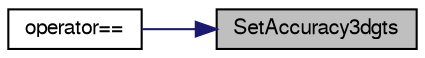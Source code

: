 digraph "SetAccuracy3dgts"
{
 // LATEX_PDF_SIZE
  edge [fontname="FreeSans",fontsize="10",labelfontname="FreeSans",labelfontsize="10"];
  node [fontname="FreeSans",fontsize="10",shape=record];
  rankdir="RL";
  Node1 [label="SetAccuracy3dgts",height=0.2,width=0.4,color="black", fillcolor="grey75", style="filled", fontcolor="black",tooltip="Dokladnosc do 3 liczb po przecinku."];
  Node1 -> Node2 [dir="back",color="midnightblue",fontsize="10",style="solid",fontname="FreeSans"];
  Node2 [label="operator==",height=0.2,width=0.4,color="black", fillcolor="white", style="filled",URL="$a00068.html#a89b36de1b6cfdf2f1df8138b5ec27399",tooltip="operator porownania"];
}
